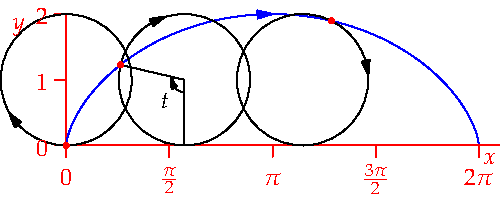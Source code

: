 settings.tex="pdflatex";

texpreamble("\usepackage{amsmath}
\usepackage{amsthm,amssymb}
\usepackage{mathpazo}
\usepackage[svgnames]{xcolor}
");

import graph;

size(250);

pair C(real t){return (t-sin(t),1-cos(t));}

void cyc(real t){draw(shift(t,1)*rotate(210-180*t/pi,(0,0))*reverse(unitcircle),Arrow);
	dot((t-sin(t),1-cos(t)),red);
	}
	
draw(graph(C,0,2pi),blue,Arrow(Relative(0.5)));

real T=1.8;
draw((T,0)--(T,1)--C(T));
cyc(T);
draw("$t$",arc((T,1),0.19,270,270-T*180/pi),SW,Arrow);


cyc(0);
cyc(3.6);

xaxis("$x$",0,2.1pi,red);
yaxis("$y$",0,2,red,LeftTicks(new real[]{0,1,2}));

xtick(Label("$\pi$",align=S),pi,S,red);
xtick(Label("$2\pi$",align=S),2pi,S,red);
xtick(Label("$\frac{3\pi}2$",align=S),3pi/2,S,red);
xtick(Label("$\frac{\pi}2$",align=S),pi/2,S,red);
xtick(Label("$0$",align=S),0,S,red);